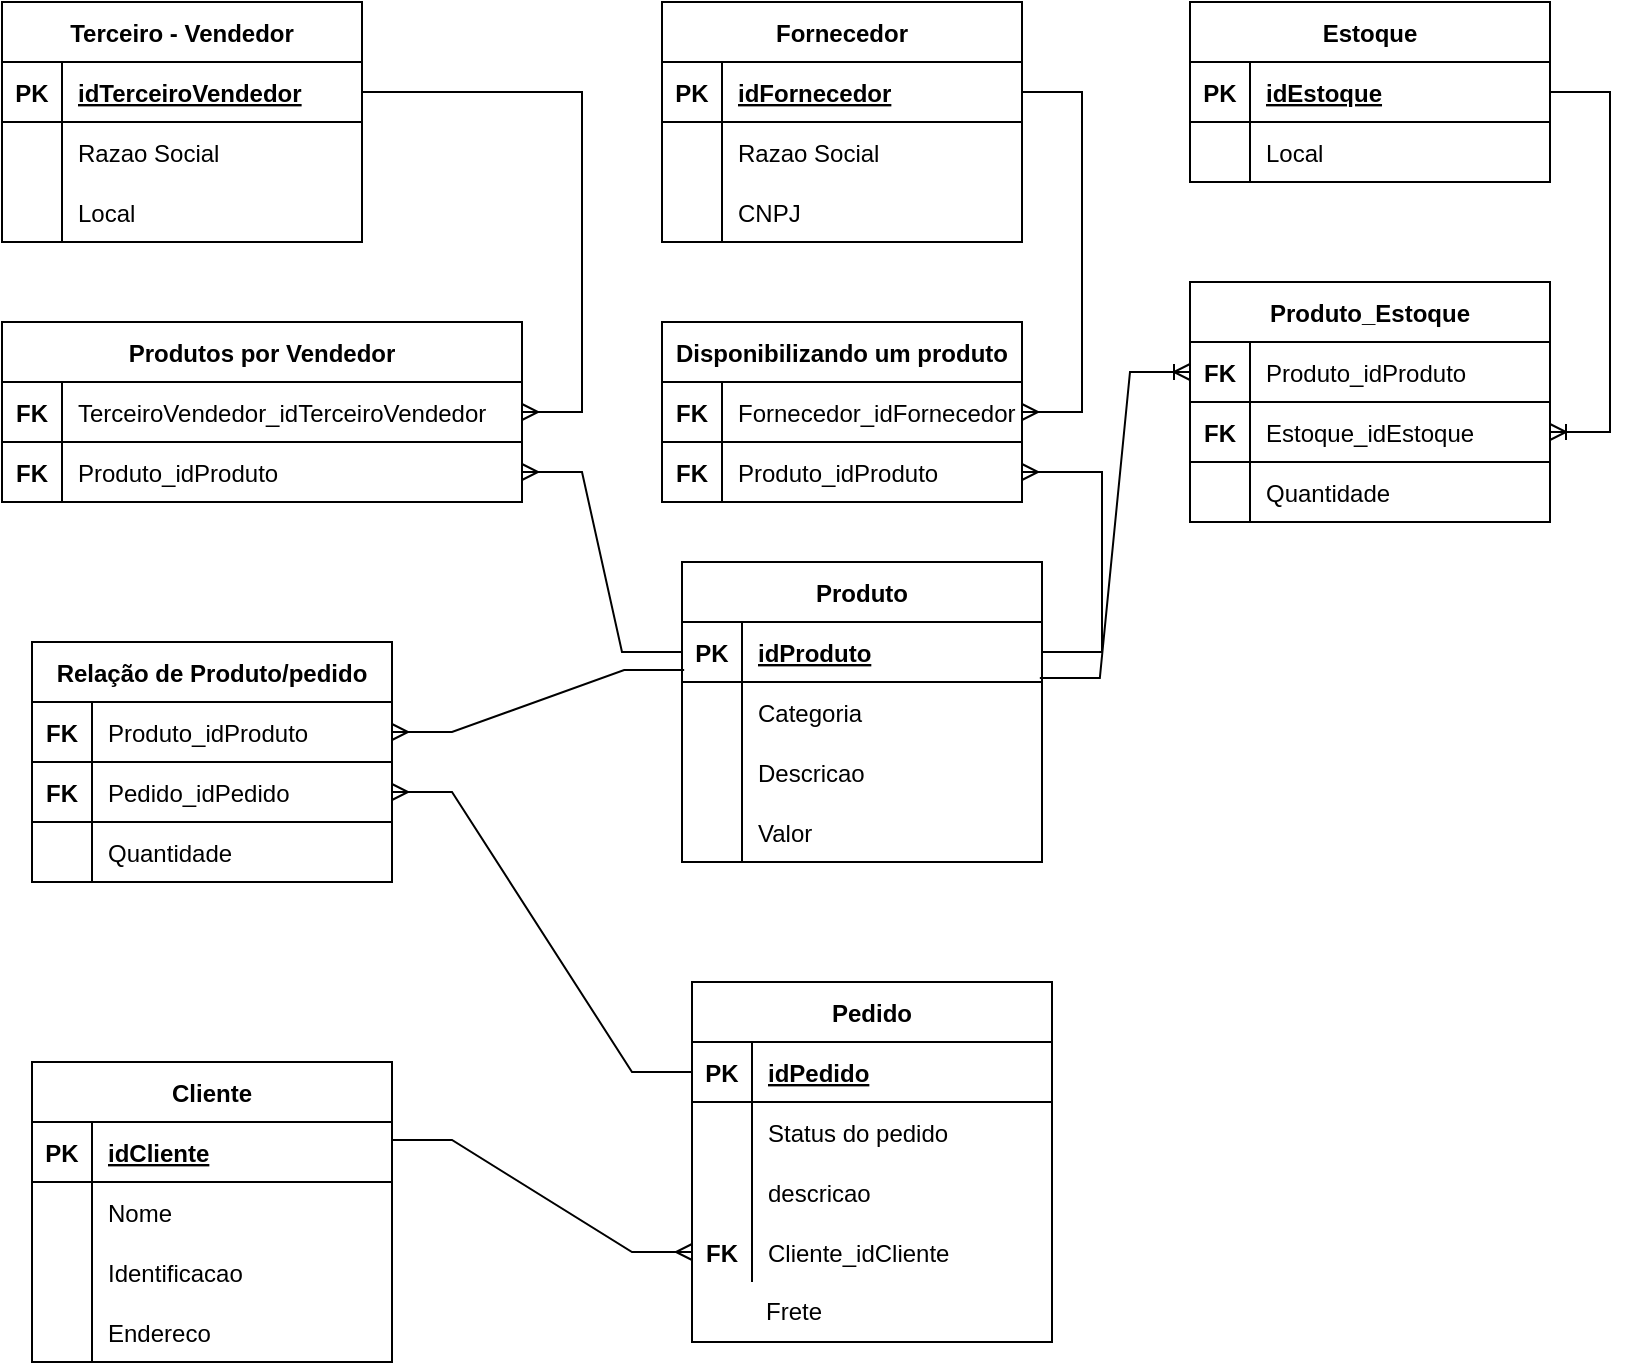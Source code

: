 <mxfile version="20.2.8" type="github"><diagram id="FNvxvFH6EXIEgsd2Ay-v" name="Página-1"><mxGraphModel dx="1422" dy="762" grid="1" gridSize="10" guides="1" tooltips="1" connect="1" arrows="1" fold="1" page="1" pageScale="1" pageWidth="827" pageHeight="1169" math="0" shadow="0"><root><mxCell id="0"/><mxCell id="1" parent="0"/><mxCell id="lNQeIa2ybIGJk1JiPhOn-20" value="Fornecedor" style="shape=table;startSize=30;container=1;collapsible=1;childLayout=tableLayout;fixedRows=1;rowLines=0;fontStyle=1;align=center;resizeLast=1;" vertex="1" parent="1"><mxGeometry x="349" y="280" width="180" height="120" as="geometry"/></mxCell><mxCell id="lNQeIa2ybIGJk1JiPhOn-21" value="" style="shape=tableRow;horizontal=0;startSize=0;swimlaneHead=0;swimlaneBody=0;fillColor=none;collapsible=0;dropTarget=0;points=[[0,0.5],[1,0.5]];portConstraint=eastwest;top=0;left=0;right=0;bottom=1;" vertex="1" parent="lNQeIa2ybIGJk1JiPhOn-20"><mxGeometry y="30" width="180" height="30" as="geometry"/></mxCell><mxCell id="lNQeIa2ybIGJk1JiPhOn-22" value="PK" style="shape=partialRectangle;connectable=0;fillColor=none;top=0;left=0;bottom=0;right=0;fontStyle=1;overflow=hidden;" vertex="1" parent="lNQeIa2ybIGJk1JiPhOn-21"><mxGeometry width="30" height="30" as="geometry"><mxRectangle width="30" height="30" as="alternateBounds"/></mxGeometry></mxCell><mxCell id="lNQeIa2ybIGJk1JiPhOn-23" value="idFornecedor" style="shape=partialRectangle;connectable=0;fillColor=none;top=0;left=0;bottom=0;right=0;align=left;spacingLeft=6;fontStyle=5;overflow=hidden;" vertex="1" parent="lNQeIa2ybIGJk1JiPhOn-21"><mxGeometry x="30" width="150" height="30" as="geometry"><mxRectangle width="150" height="30" as="alternateBounds"/></mxGeometry></mxCell><mxCell id="lNQeIa2ybIGJk1JiPhOn-24" value="" style="shape=tableRow;horizontal=0;startSize=0;swimlaneHead=0;swimlaneBody=0;fillColor=none;collapsible=0;dropTarget=0;points=[[0,0.5],[1,0.5]];portConstraint=eastwest;top=0;left=0;right=0;bottom=0;" vertex="1" parent="lNQeIa2ybIGJk1JiPhOn-20"><mxGeometry y="60" width="180" height="30" as="geometry"/></mxCell><mxCell id="lNQeIa2ybIGJk1JiPhOn-25" value="" style="shape=partialRectangle;connectable=0;fillColor=none;top=0;left=0;bottom=0;right=0;editable=1;overflow=hidden;fontStyle=1" vertex="1" parent="lNQeIa2ybIGJk1JiPhOn-24"><mxGeometry width="30" height="30" as="geometry"><mxRectangle width="30" height="30" as="alternateBounds"/></mxGeometry></mxCell><mxCell id="lNQeIa2ybIGJk1JiPhOn-26" value="Razao Social" style="shape=partialRectangle;connectable=0;fillColor=none;top=0;left=0;bottom=0;right=0;align=left;spacingLeft=6;overflow=hidden;" vertex="1" parent="lNQeIa2ybIGJk1JiPhOn-24"><mxGeometry x="30" width="150" height="30" as="geometry"><mxRectangle width="150" height="30" as="alternateBounds"/></mxGeometry></mxCell><mxCell id="lNQeIa2ybIGJk1JiPhOn-27" value="" style="shape=tableRow;horizontal=0;startSize=0;swimlaneHead=0;swimlaneBody=0;fillColor=none;collapsible=0;dropTarget=0;points=[[0,0.5],[1,0.5]];portConstraint=eastwest;top=0;left=0;right=0;bottom=0;" vertex="1" parent="lNQeIa2ybIGJk1JiPhOn-20"><mxGeometry y="90" width="180" height="30" as="geometry"/></mxCell><mxCell id="lNQeIa2ybIGJk1JiPhOn-28" value="" style="shape=partialRectangle;connectable=0;fillColor=none;top=0;left=0;bottom=0;right=0;editable=1;overflow=hidden;" vertex="1" parent="lNQeIa2ybIGJk1JiPhOn-27"><mxGeometry width="30" height="30" as="geometry"><mxRectangle width="30" height="30" as="alternateBounds"/></mxGeometry></mxCell><mxCell id="lNQeIa2ybIGJk1JiPhOn-29" value="CNPJ" style="shape=partialRectangle;connectable=0;fillColor=none;top=0;left=0;bottom=0;right=0;align=left;spacingLeft=6;overflow=hidden;" vertex="1" parent="lNQeIa2ybIGJk1JiPhOn-27"><mxGeometry x="30" width="150" height="30" as="geometry"><mxRectangle width="150" height="30" as="alternateBounds"/></mxGeometry></mxCell><mxCell id="lNQeIa2ybIGJk1JiPhOn-33" value="Disponibilizando um produto" style="shape=table;startSize=30;container=1;collapsible=1;childLayout=tableLayout;fixedRows=1;rowLines=0;fontStyle=1;align=center;resizeLast=1;" vertex="1" parent="1"><mxGeometry x="349" y="440" width="180" height="90" as="geometry"/></mxCell><mxCell id="lNQeIa2ybIGJk1JiPhOn-34" value="" style="shape=tableRow;horizontal=0;startSize=0;swimlaneHead=0;swimlaneBody=0;fillColor=none;collapsible=0;dropTarget=0;points=[[0,0.5],[1,0.5]];portConstraint=eastwest;top=0;left=0;right=0;bottom=1;" vertex="1" parent="lNQeIa2ybIGJk1JiPhOn-33"><mxGeometry y="30" width="180" height="30" as="geometry"/></mxCell><mxCell id="lNQeIa2ybIGJk1JiPhOn-35" value="FK" style="shape=partialRectangle;connectable=0;fillColor=none;top=0;left=0;bottom=0;right=0;fontStyle=1;overflow=hidden;" vertex="1" parent="lNQeIa2ybIGJk1JiPhOn-34"><mxGeometry width="30" height="30" as="geometry"><mxRectangle width="30" height="30" as="alternateBounds"/></mxGeometry></mxCell><mxCell id="lNQeIa2ybIGJk1JiPhOn-36" value="Fornecedor_idFornecedor" style="shape=partialRectangle;connectable=0;fillColor=none;top=0;left=0;bottom=0;right=0;align=left;spacingLeft=6;fontStyle=0;overflow=hidden;strokeColor=default;verticalAlign=middle;" vertex="1" parent="lNQeIa2ybIGJk1JiPhOn-34"><mxGeometry x="30" width="150" height="30" as="geometry"><mxRectangle width="150" height="30" as="alternateBounds"/></mxGeometry></mxCell><mxCell id="lNQeIa2ybIGJk1JiPhOn-37" value="" style="shape=tableRow;horizontal=0;startSize=0;swimlaneHead=0;swimlaneBody=0;fillColor=none;collapsible=0;dropTarget=0;points=[[0,0.5],[1,0.5]];portConstraint=eastwest;top=0;left=0;right=0;bottom=0;" vertex="1" parent="lNQeIa2ybIGJk1JiPhOn-33"><mxGeometry y="60" width="180" height="30" as="geometry"/></mxCell><mxCell id="lNQeIa2ybIGJk1JiPhOn-38" value="FK" style="shape=partialRectangle;connectable=0;fillColor=none;top=0;left=0;bottom=0;right=0;editable=1;overflow=hidden;fontStyle=1;strokeColor=default;" vertex="1" parent="lNQeIa2ybIGJk1JiPhOn-37"><mxGeometry width="30" height="30" as="geometry"><mxRectangle width="30" height="30" as="alternateBounds"/></mxGeometry></mxCell><mxCell id="lNQeIa2ybIGJk1JiPhOn-39" value="Produto_idProduto" style="shape=partialRectangle;connectable=0;fillColor=none;top=0;left=0;bottom=0;right=0;align=left;spacingLeft=6;overflow=hidden;" vertex="1" parent="lNQeIa2ybIGJk1JiPhOn-37"><mxGeometry x="30" width="150" height="30" as="geometry"><mxRectangle width="150" height="30" as="alternateBounds"/></mxGeometry></mxCell><mxCell id="lNQeIa2ybIGJk1JiPhOn-53" value="Produto" style="shape=table;startSize=30;container=1;collapsible=1;childLayout=tableLayout;fixedRows=1;rowLines=0;fontStyle=1;align=center;resizeLast=1;strokeColor=default;fillColor=none;" vertex="1" parent="1"><mxGeometry x="359" y="560" width="180" height="150" as="geometry"/></mxCell><mxCell id="lNQeIa2ybIGJk1JiPhOn-54" value="" style="shape=tableRow;horizontal=0;startSize=0;swimlaneHead=0;swimlaneBody=0;fillColor=none;collapsible=0;dropTarget=0;points=[[0,0.5],[1,0.5]];portConstraint=eastwest;top=0;left=0;right=0;bottom=1;strokeColor=default;" vertex="1" parent="lNQeIa2ybIGJk1JiPhOn-53"><mxGeometry y="30" width="180" height="30" as="geometry"/></mxCell><mxCell id="lNQeIa2ybIGJk1JiPhOn-55" value="PK" style="shape=partialRectangle;connectable=0;fillColor=none;top=0;left=0;bottom=0;right=0;fontStyle=1;overflow=hidden;strokeColor=default;" vertex="1" parent="lNQeIa2ybIGJk1JiPhOn-54"><mxGeometry width="30" height="30" as="geometry"><mxRectangle width="30" height="30" as="alternateBounds"/></mxGeometry></mxCell><mxCell id="lNQeIa2ybIGJk1JiPhOn-56" value="idProduto" style="shape=partialRectangle;connectable=0;fillColor=none;top=0;left=0;bottom=0;right=0;align=left;spacingLeft=6;fontStyle=5;overflow=hidden;strokeColor=default;" vertex="1" parent="lNQeIa2ybIGJk1JiPhOn-54"><mxGeometry x="30" width="150" height="30" as="geometry"><mxRectangle width="150" height="30" as="alternateBounds"/></mxGeometry></mxCell><mxCell id="lNQeIa2ybIGJk1JiPhOn-57" value="" style="shape=tableRow;horizontal=0;startSize=0;swimlaneHead=0;swimlaneBody=0;fillColor=none;collapsible=0;dropTarget=0;points=[[0,0.5],[1,0.5]];portConstraint=eastwest;top=0;left=0;right=0;bottom=0;strokeColor=default;" vertex="1" parent="lNQeIa2ybIGJk1JiPhOn-53"><mxGeometry y="60" width="180" height="30" as="geometry"/></mxCell><mxCell id="lNQeIa2ybIGJk1JiPhOn-58" value="" style="shape=partialRectangle;connectable=0;fillColor=none;top=0;left=0;bottom=0;right=0;editable=1;overflow=hidden;strokeColor=default;" vertex="1" parent="lNQeIa2ybIGJk1JiPhOn-57"><mxGeometry width="30" height="30" as="geometry"><mxRectangle width="30" height="30" as="alternateBounds"/></mxGeometry></mxCell><mxCell id="lNQeIa2ybIGJk1JiPhOn-59" value="Categoria" style="shape=partialRectangle;connectable=0;fillColor=none;top=0;left=0;bottom=0;right=0;align=left;spacingLeft=6;overflow=hidden;strokeColor=default;" vertex="1" parent="lNQeIa2ybIGJk1JiPhOn-57"><mxGeometry x="30" width="150" height="30" as="geometry"><mxRectangle width="150" height="30" as="alternateBounds"/></mxGeometry></mxCell><mxCell id="lNQeIa2ybIGJk1JiPhOn-60" value="" style="shape=tableRow;horizontal=0;startSize=0;swimlaneHead=0;swimlaneBody=0;fillColor=none;collapsible=0;dropTarget=0;points=[[0,0.5],[1,0.5]];portConstraint=eastwest;top=0;left=0;right=0;bottom=0;strokeColor=default;" vertex="1" parent="lNQeIa2ybIGJk1JiPhOn-53"><mxGeometry y="90" width="180" height="30" as="geometry"/></mxCell><mxCell id="lNQeIa2ybIGJk1JiPhOn-61" value="" style="shape=partialRectangle;connectable=0;fillColor=none;top=0;left=0;bottom=0;right=0;editable=1;overflow=hidden;strokeColor=default;" vertex="1" parent="lNQeIa2ybIGJk1JiPhOn-60"><mxGeometry width="30" height="30" as="geometry"><mxRectangle width="30" height="30" as="alternateBounds"/></mxGeometry></mxCell><mxCell id="lNQeIa2ybIGJk1JiPhOn-62" value="Descricao" style="shape=partialRectangle;connectable=0;fillColor=none;top=0;left=0;bottom=0;right=0;align=left;spacingLeft=6;overflow=hidden;strokeColor=default;" vertex="1" parent="lNQeIa2ybIGJk1JiPhOn-60"><mxGeometry x="30" width="150" height="30" as="geometry"><mxRectangle width="150" height="30" as="alternateBounds"/></mxGeometry></mxCell><mxCell id="lNQeIa2ybIGJk1JiPhOn-63" value="" style="shape=tableRow;horizontal=0;startSize=0;swimlaneHead=0;swimlaneBody=0;fillColor=none;collapsible=0;dropTarget=0;points=[[0,0.5],[1,0.5]];portConstraint=eastwest;top=0;left=0;right=0;bottom=0;strokeColor=default;" vertex="1" parent="lNQeIa2ybIGJk1JiPhOn-53"><mxGeometry y="120" width="180" height="30" as="geometry"/></mxCell><mxCell id="lNQeIa2ybIGJk1JiPhOn-64" value="" style="shape=partialRectangle;connectable=0;fillColor=none;top=0;left=0;bottom=0;right=0;editable=1;overflow=hidden;strokeColor=default;" vertex="1" parent="lNQeIa2ybIGJk1JiPhOn-63"><mxGeometry width="30" height="30" as="geometry"><mxRectangle width="30" height="30" as="alternateBounds"/></mxGeometry></mxCell><mxCell id="lNQeIa2ybIGJk1JiPhOn-65" value="Valor" style="shape=partialRectangle;connectable=0;fillColor=none;top=0;left=0;bottom=0;right=0;align=left;spacingLeft=6;overflow=hidden;strokeColor=default;" vertex="1" parent="lNQeIa2ybIGJk1JiPhOn-63"><mxGeometry x="30" width="150" height="30" as="geometry"><mxRectangle width="150" height="30" as="alternateBounds"/></mxGeometry></mxCell><mxCell id="lNQeIa2ybIGJk1JiPhOn-66" value="" style="edgeStyle=entityRelationEdgeStyle;fontSize=12;html=1;endArrow=ERmany;rounded=0;exitX=1;exitY=0.5;exitDx=0;exitDy=0;entryX=1;entryY=0.5;entryDx=0;entryDy=0;" edge="1" parent="1" source="lNQeIa2ybIGJk1JiPhOn-21" target="lNQeIa2ybIGJk1JiPhOn-34"><mxGeometry width="100" height="100" relative="1" as="geometry"><mxPoint x="419" y="500" as="sourcePoint"/><mxPoint x="550" y="430" as="targetPoint"/></mxGeometry></mxCell><mxCell id="lNQeIa2ybIGJk1JiPhOn-67" value="" style="edgeStyle=entityRelationEdgeStyle;fontSize=12;html=1;endArrow=ERmany;rounded=0;entryX=1;entryY=0.5;entryDx=0;entryDy=0;" edge="1" parent="1" source="lNQeIa2ybIGJk1JiPhOn-54" target="lNQeIa2ybIGJk1JiPhOn-37"><mxGeometry width="100" height="100" relative="1" as="geometry"><mxPoint x="550" y="570" as="sourcePoint"/><mxPoint x="559" y="715" as="targetPoint"/></mxGeometry></mxCell><mxCell id="lNQeIa2ybIGJk1JiPhOn-68" value="Terceiro - Vendedor" style="shape=table;startSize=30;container=1;collapsible=1;childLayout=tableLayout;fixedRows=1;rowLines=0;fontStyle=1;align=center;resizeLast=1;strokeColor=default;fillColor=none;" vertex="1" parent="1"><mxGeometry x="19" y="280" width="180" height="120" as="geometry"/></mxCell><mxCell id="lNQeIa2ybIGJk1JiPhOn-69" value="" style="shape=tableRow;horizontal=0;startSize=0;swimlaneHead=0;swimlaneBody=0;fillColor=none;collapsible=0;dropTarget=0;points=[[0,0.5],[1,0.5]];portConstraint=eastwest;top=0;left=0;right=0;bottom=1;strokeColor=default;" vertex="1" parent="lNQeIa2ybIGJk1JiPhOn-68"><mxGeometry y="30" width="180" height="30" as="geometry"/></mxCell><mxCell id="lNQeIa2ybIGJk1JiPhOn-70" value="PK" style="shape=partialRectangle;connectable=0;fillColor=none;top=0;left=0;bottom=0;right=0;fontStyle=1;overflow=hidden;strokeColor=default;" vertex="1" parent="lNQeIa2ybIGJk1JiPhOn-69"><mxGeometry width="30" height="30" as="geometry"><mxRectangle width="30" height="30" as="alternateBounds"/></mxGeometry></mxCell><mxCell id="lNQeIa2ybIGJk1JiPhOn-71" value="idTerceiroVendedor" style="shape=partialRectangle;connectable=0;fillColor=none;top=0;left=0;bottom=0;right=0;align=left;spacingLeft=6;fontStyle=5;overflow=hidden;strokeColor=default;" vertex="1" parent="lNQeIa2ybIGJk1JiPhOn-69"><mxGeometry x="30" width="150" height="30" as="geometry"><mxRectangle width="150" height="30" as="alternateBounds"/></mxGeometry></mxCell><mxCell id="lNQeIa2ybIGJk1JiPhOn-72" value="" style="shape=tableRow;horizontal=0;startSize=0;swimlaneHead=0;swimlaneBody=0;fillColor=none;collapsible=0;dropTarget=0;points=[[0,0.5],[1,0.5]];portConstraint=eastwest;top=0;left=0;right=0;bottom=0;strokeColor=default;" vertex="1" parent="lNQeIa2ybIGJk1JiPhOn-68"><mxGeometry y="60" width="180" height="30" as="geometry"/></mxCell><mxCell id="lNQeIa2ybIGJk1JiPhOn-73" value="" style="shape=partialRectangle;connectable=0;fillColor=none;top=0;left=0;bottom=0;right=0;editable=1;overflow=hidden;strokeColor=default;" vertex="1" parent="lNQeIa2ybIGJk1JiPhOn-72"><mxGeometry width="30" height="30" as="geometry"><mxRectangle width="30" height="30" as="alternateBounds"/></mxGeometry></mxCell><mxCell id="lNQeIa2ybIGJk1JiPhOn-74" value="Razao Social" style="shape=partialRectangle;connectable=0;fillColor=none;top=0;left=0;bottom=0;right=0;align=left;spacingLeft=6;overflow=hidden;strokeColor=default;" vertex="1" parent="lNQeIa2ybIGJk1JiPhOn-72"><mxGeometry x="30" width="150" height="30" as="geometry"><mxRectangle width="150" height="30" as="alternateBounds"/></mxGeometry></mxCell><mxCell id="lNQeIa2ybIGJk1JiPhOn-75" value="" style="shape=tableRow;horizontal=0;startSize=0;swimlaneHead=0;swimlaneBody=0;fillColor=none;collapsible=0;dropTarget=0;points=[[0,0.5],[1,0.5]];portConstraint=eastwest;top=0;left=0;right=0;bottom=0;strokeColor=default;" vertex="1" parent="lNQeIa2ybIGJk1JiPhOn-68"><mxGeometry y="90" width="180" height="30" as="geometry"/></mxCell><mxCell id="lNQeIa2ybIGJk1JiPhOn-76" value="" style="shape=partialRectangle;connectable=0;fillColor=none;top=0;left=0;bottom=0;right=0;editable=1;overflow=hidden;strokeColor=default;" vertex="1" parent="lNQeIa2ybIGJk1JiPhOn-75"><mxGeometry width="30" height="30" as="geometry"><mxRectangle width="30" height="30" as="alternateBounds"/></mxGeometry></mxCell><mxCell id="lNQeIa2ybIGJk1JiPhOn-77" value="Local" style="shape=partialRectangle;connectable=0;fillColor=none;top=0;left=0;bottom=0;right=0;align=left;spacingLeft=6;overflow=hidden;strokeColor=default;" vertex="1" parent="lNQeIa2ybIGJk1JiPhOn-75"><mxGeometry x="30" width="150" height="30" as="geometry"><mxRectangle width="150" height="30" as="alternateBounds"/></mxGeometry></mxCell><mxCell id="lNQeIa2ybIGJk1JiPhOn-81" value="Produtos por Vendedor" style="shape=table;startSize=30;container=1;collapsible=1;childLayout=tableLayout;fixedRows=1;rowLines=0;fontStyle=1;align=center;resizeLast=1;strokeColor=default;fillColor=none;" vertex="1" parent="1"><mxGeometry x="19" y="440" width="260" height="90" as="geometry"/></mxCell><mxCell id="lNQeIa2ybIGJk1JiPhOn-82" value="" style="shape=tableRow;horizontal=0;startSize=0;swimlaneHead=0;swimlaneBody=0;fillColor=none;collapsible=0;dropTarget=0;points=[[0,0.5],[1,0.5]];portConstraint=eastwest;top=0;left=0;right=0;bottom=1;strokeColor=default;" vertex="1" parent="lNQeIa2ybIGJk1JiPhOn-81"><mxGeometry y="30" width="260" height="30" as="geometry"/></mxCell><mxCell id="lNQeIa2ybIGJk1JiPhOn-83" value="FK" style="shape=partialRectangle;connectable=0;fillColor=none;top=0;left=0;bottom=0;right=0;fontStyle=1;overflow=hidden;strokeColor=default;" vertex="1" parent="lNQeIa2ybIGJk1JiPhOn-82"><mxGeometry width="30" height="30" as="geometry"><mxRectangle width="30" height="30" as="alternateBounds"/></mxGeometry></mxCell><mxCell id="lNQeIa2ybIGJk1JiPhOn-84" value="TerceiroVendedor_idTerceiroVendedor" style="shape=partialRectangle;connectable=0;fillColor=none;top=0;left=0;bottom=0;right=0;align=left;spacingLeft=6;fontStyle=0;overflow=hidden;strokeColor=default;" vertex="1" parent="lNQeIa2ybIGJk1JiPhOn-82"><mxGeometry x="30" width="230" height="30" as="geometry"><mxRectangle width="230" height="30" as="alternateBounds"/></mxGeometry></mxCell><mxCell id="lNQeIa2ybIGJk1JiPhOn-85" value="" style="shape=tableRow;horizontal=0;startSize=0;swimlaneHead=0;swimlaneBody=0;fillColor=none;collapsible=0;dropTarget=0;points=[[0,0.5],[1,0.5]];portConstraint=eastwest;top=0;left=0;right=0;bottom=0;strokeColor=default;" vertex="1" parent="lNQeIa2ybIGJk1JiPhOn-81"><mxGeometry y="60" width="260" height="30" as="geometry"/></mxCell><mxCell id="lNQeIa2ybIGJk1JiPhOn-86" value="FK" style="shape=partialRectangle;connectable=0;fillColor=none;top=0;left=0;bottom=0;right=0;editable=1;overflow=hidden;strokeColor=default;fontStyle=1" vertex="1" parent="lNQeIa2ybIGJk1JiPhOn-85"><mxGeometry width="30" height="30" as="geometry"><mxRectangle width="30" height="30" as="alternateBounds"/></mxGeometry></mxCell><mxCell id="lNQeIa2ybIGJk1JiPhOn-87" value="Produto_idProduto" style="shape=partialRectangle;connectable=0;fillColor=none;top=0;left=0;bottom=0;right=0;align=left;spacingLeft=6;overflow=hidden;strokeColor=default;" vertex="1" parent="lNQeIa2ybIGJk1JiPhOn-85"><mxGeometry x="30" width="230" height="30" as="geometry"><mxRectangle width="230" height="30" as="alternateBounds"/></mxGeometry></mxCell><mxCell id="lNQeIa2ybIGJk1JiPhOn-91" value="" style="edgeStyle=entityRelationEdgeStyle;fontSize=12;html=1;endArrow=ERmany;rounded=0;exitX=1;exitY=0.5;exitDx=0;exitDy=0;" edge="1" parent="1" source="lNQeIa2ybIGJk1JiPhOn-69" target="lNQeIa2ybIGJk1JiPhOn-81"><mxGeometry width="100" height="100" relative="1" as="geometry"><mxPoint x="240" y="360" as="sourcePoint"/><mxPoint x="539" y="335" as="targetPoint"/></mxGeometry></mxCell><mxCell id="lNQeIa2ybIGJk1JiPhOn-92" value="" style="edgeStyle=entityRelationEdgeStyle;fontSize=12;html=1;endArrow=ERmany;rounded=0;entryX=1;entryY=0.5;entryDx=0;entryDy=0;exitX=0;exitY=0.5;exitDx=0;exitDy=0;" edge="1" parent="1" source="lNQeIa2ybIGJk1JiPhOn-54" target="lNQeIa2ybIGJk1JiPhOn-85"><mxGeometry width="100" height="100" relative="1" as="geometry"><mxPoint x="300" y="570" as="sourcePoint"/><mxPoint x="549" y="345" as="targetPoint"/></mxGeometry></mxCell><mxCell id="lNQeIa2ybIGJk1JiPhOn-95" value="Estoque" style="shape=table;startSize=30;container=1;collapsible=1;childLayout=tableLayout;fixedRows=1;rowLines=0;fontStyle=1;align=center;resizeLast=1;strokeColor=default;fillColor=none;" vertex="1" parent="1"><mxGeometry x="613" y="280" width="180" height="90" as="geometry"/></mxCell><mxCell id="lNQeIa2ybIGJk1JiPhOn-96" value="" style="shape=tableRow;horizontal=0;startSize=0;swimlaneHead=0;swimlaneBody=0;fillColor=none;collapsible=0;dropTarget=0;points=[[0,0.5],[1,0.5]];portConstraint=eastwest;top=0;left=0;right=0;bottom=1;strokeColor=default;" vertex="1" parent="lNQeIa2ybIGJk1JiPhOn-95"><mxGeometry y="30" width="180" height="30" as="geometry"/></mxCell><mxCell id="lNQeIa2ybIGJk1JiPhOn-97" value="PK" style="shape=partialRectangle;connectable=0;fillColor=none;top=0;left=0;bottom=0;right=0;fontStyle=1;overflow=hidden;strokeColor=default;" vertex="1" parent="lNQeIa2ybIGJk1JiPhOn-96"><mxGeometry width="30" height="30" as="geometry"><mxRectangle width="30" height="30" as="alternateBounds"/></mxGeometry></mxCell><mxCell id="lNQeIa2ybIGJk1JiPhOn-98" value="idEstoque" style="shape=partialRectangle;connectable=0;fillColor=none;top=0;left=0;bottom=0;right=0;align=left;spacingLeft=6;fontStyle=5;overflow=hidden;strokeColor=default;" vertex="1" parent="lNQeIa2ybIGJk1JiPhOn-96"><mxGeometry x="30" width="150" height="30" as="geometry"><mxRectangle width="150" height="30" as="alternateBounds"/></mxGeometry></mxCell><mxCell id="lNQeIa2ybIGJk1JiPhOn-99" value="" style="shape=tableRow;horizontal=0;startSize=0;swimlaneHead=0;swimlaneBody=0;fillColor=none;collapsible=0;dropTarget=0;points=[[0,0.5],[1,0.5]];portConstraint=eastwest;top=0;left=0;right=0;bottom=0;strokeColor=default;" vertex="1" parent="lNQeIa2ybIGJk1JiPhOn-95"><mxGeometry y="60" width="180" height="30" as="geometry"/></mxCell><mxCell id="lNQeIa2ybIGJk1JiPhOn-100" value="" style="shape=partialRectangle;connectable=0;fillColor=none;top=0;left=0;bottom=0;right=0;editable=1;overflow=hidden;strokeColor=default;" vertex="1" parent="lNQeIa2ybIGJk1JiPhOn-99"><mxGeometry width="30" height="30" as="geometry"><mxRectangle width="30" height="30" as="alternateBounds"/></mxGeometry></mxCell><mxCell id="lNQeIa2ybIGJk1JiPhOn-101" value="Local" style="shape=partialRectangle;connectable=0;fillColor=none;top=0;left=0;bottom=0;right=0;align=left;spacingLeft=6;overflow=hidden;strokeColor=default;" vertex="1" parent="lNQeIa2ybIGJk1JiPhOn-99"><mxGeometry x="30" width="150" height="30" as="geometry"><mxRectangle width="150" height="30" as="alternateBounds"/></mxGeometry></mxCell><mxCell id="lNQeIa2ybIGJk1JiPhOn-108" value="Produto_Estoque" style="shape=table;startSize=30;container=1;collapsible=1;childLayout=tableLayout;fixedRows=1;rowLines=0;fontStyle=1;align=center;resizeLast=1;strokeColor=default;fillColor=none;" vertex="1" parent="1"><mxGeometry x="613" y="420" width="180" height="120" as="geometry"><mxRectangle x="613" y="420" width="140" height="30" as="alternateBounds"/></mxGeometry></mxCell><mxCell id="lNQeIa2ybIGJk1JiPhOn-109" value="" style="shape=tableRow;horizontal=0;startSize=0;swimlaneHead=0;swimlaneBody=0;fillColor=none;collapsible=0;dropTarget=0;points=[[0,0.5],[1,0.5]];portConstraint=eastwest;top=0;left=0;right=0;bottom=1;strokeColor=default;" vertex="1" parent="lNQeIa2ybIGJk1JiPhOn-108"><mxGeometry y="30" width="180" height="30" as="geometry"/></mxCell><mxCell id="lNQeIa2ybIGJk1JiPhOn-110" value="FK" style="shape=partialRectangle;connectable=0;fillColor=none;top=0;left=0;bottom=0;right=0;fontStyle=1;overflow=hidden;strokeColor=default;" vertex="1" parent="lNQeIa2ybIGJk1JiPhOn-109"><mxGeometry width="30" height="30" as="geometry"><mxRectangle width="30" height="30" as="alternateBounds"/></mxGeometry></mxCell><mxCell id="lNQeIa2ybIGJk1JiPhOn-111" value="Produto_idProduto" style="shape=partialRectangle;connectable=0;fillColor=none;top=0;left=0;bottom=0;right=0;align=left;spacingLeft=6;fontStyle=0;overflow=hidden;strokeColor=default;" vertex="1" parent="lNQeIa2ybIGJk1JiPhOn-109"><mxGeometry x="30" width="150" height="30" as="geometry"><mxRectangle width="150" height="30" as="alternateBounds"/></mxGeometry></mxCell><mxCell id="lNQeIa2ybIGJk1JiPhOn-112" value="" style="shape=tableRow;horizontal=0;startSize=0;swimlaneHead=0;swimlaneBody=0;fillColor=none;collapsible=0;dropTarget=0;points=[[0,0.5],[1,0.5]];portConstraint=eastwest;top=0;left=0;right=0;bottom=0;strokeColor=default;" vertex="1" parent="lNQeIa2ybIGJk1JiPhOn-108"><mxGeometry y="60" width="180" height="30" as="geometry"/></mxCell><mxCell id="lNQeIa2ybIGJk1JiPhOn-113" value="FK" style="shape=partialRectangle;connectable=0;fillColor=none;top=0;left=0;bottom=1;right=0;editable=1;overflow=hidden;strokeColor=default;fontStyle=1" vertex="1" parent="lNQeIa2ybIGJk1JiPhOn-112"><mxGeometry width="30" height="30" as="geometry"><mxRectangle width="30" height="30" as="alternateBounds"/></mxGeometry></mxCell><mxCell id="lNQeIa2ybIGJk1JiPhOn-114" value="Estoque_idEstoque" style="shape=partialRectangle;connectable=0;fillColor=none;top=0;left=0;bottom=1;right=0;align=left;spacingLeft=6;overflow=hidden;strokeColor=default;" vertex="1" parent="lNQeIa2ybIGJk1JiPhOn-112"><mxGeometry x="30" width="150" height="30" as="geometry"><mxRectangle width="150" height="30" as="alternateBounds"/></mxGeometry></mxCell><mxCell id="lNQeIa2ybIGJk1JiPhOn-115" value="" style="shape=tableRow;horizontal=0;startSize=0;swimlaneHead=0;swimlaneBody=0;fillColor=none;collapsible=0;dropTarget=0;points=[[0,0.5],[1,0.5]];portConstraint=eastwest;top=0;left=0;right=0;bottom=0;strokeColor=default;" vertex="1" parent="lNQeIa2ybIGJk1JiPhOn-108"><mxGeometry y="90" width="180" height="30" as="geometry"/></mxCell><mxCell id="lNQeIa2ybIGJk1JiPhOn-116" value="" style="shape=partialRectangle;connectable=0;fillColor=none;top=0;left=0;bottom=0;right=0;editable=1;overflow=hidden;strokeColor=default;" vertex="1" parent="lNQeIa2ybIGJk1JiPhOn-115"><mxGeometry width="30" height="30" as="geometry"><mxRectangle width="30" height="30" as="alternateBounds"/></mxGeometry></mxCell><mxCell id="lNQeIa2ybIGJk1JiPhOn-117" value="Quantidade" style="shape=partialRectangle;connectable=0;fillColor=none;top=0;left=0;bottom=0;right=0;align=left;spacingLeft=6;overflow=hidden;strokeColor=default;" vertex="1" parent="lNQeIa2ybIGJk1JiPhOn-115"><mxGeometry x="30" width="150" height="30" as="geometry"><mxRectangle width="150" height="30" as="alternateBounds"/></mxGeometry></mxCell><mxCell id="lNQeIa2ybIGJk1JiPhOn-122" value="" style="edgeStyle=entityRelationEdgeStyle;fontSize=12;html=1;endArrow=ERoneToMany;rounded=0;entryX=1;entryY=0.5;entryDx=0;entryDy=0;" edge="1" parent="1" source="lNQeIa2ybIGJk1JiPhOn-96" target="lNQeIa2ybIGJk1JiPhOn-112"><mxGeometry width="100" height="100" relative="1" as="geometry"><mxPoint x="353" y="490" as="sourcePoint"/><mxPoint x="453" y="390" as="targetPoint"/></mxGeometry></mxCell><mxCell id="lNQeIa2ybIGJk1JiPhOn-123" value="" style="edgeStyle=entityRelationEdgeStyle;fontSize=12;html=1;endArrow=ERoneToMany;rounded=0;entryX=0;entryY=0.5;entryDx=0;entryDy=0;exitX=0.994;exitY=-0.067;exitDx=0;exitDy=0;exitPerimeter=0;" edge="1" parent="1" source="lNQeIa2ybIGJk1JiPhOn-57" target="lNQeIa2ybIGJk1JiPhOn-109"><mxGeometry width="100" height="100" relative="1" as="geometry"><mxPoint x="803" y="335" as="sourcePoint"/><mxPoint x="803" y="505" as="targetPoint"/></mxGeometry></mxCell><mxCell id="lNQeIa2ybIGJk1JiPhOn-124" value="Pedido" style="shape=table;startSize=30;container=1;collapsible=1;childLayout=tableLayout;fixedRows=1;rowLines=0;fontStyle=1;align=center;resizeLast=1;strokeColor=default;fillColor=none;columnLines=1;" vertex="1" parent="1"><mxGeometry x="364" y="770" width="180" height="180" as="geometry"><mxRectangle x="364" y="770" width="80" height="30" as="alternateBounds"/></mxGeometry></mxCell><mxCell id="lNQeIa2ybIGJk1JiPhOn-125" value="" style="shape=tableRow;horizontal=0;startSize=0;swimlaneHead=0;swimlaneBody=0;fillColor=none;collapsible=0;dropTarget=0;points=[[0,0.5],[1,0.5]];portConstraint=eastwest;top=0;left=0;right=0;bottom=1;strokeColor=default;" vertex="1" parent="lNQeIa2ybIGJk1JiPhOn-124"><mxGeometry y="30" width="180" height="30" as="geometry"/></mxCell><mxCell id="lNQeIa2ybIGJk1JiPhOn-126" value="PK" style="shape=partialRectangle;connectable=0;fillColor=none;top=0;left=0;bottom=0;right=0;fontStyle=1;overflow=hidden;strokeColor=default;" vertex="1" parent="lNQeIa2ybIGJk1JiPhOn-125"><mxGeometry width="30" height="30" as="geometry"><mxRectangle width="30" height="30" as="alternateBounds"/></mxGeometry></mxCell><mxCell id="lNQeIa2ybIGJk1JiPhOn-127" value="idPedido" style="shape=partialRectangle;connectable=0;fillColor=none;top=0;left=0;bottom=0;right=0;align=left;spacingLeft=6;fontStyle=5;overflow=hidden;strokeColor=default;" vertex="1" parent="lNQeIa2ybIGJk1JiPhOn-125"><mxGeometry x="30" width="150" height="30" as="geometry"><mxRectangle width="150" height="30" as="alternateBounds"/></mxGeometry></mxCell><mxCell id="lNQeIa2ybIGJk1JiPhOn-128" value="" style="shape=tableRow;horizontal=0;startSize=0;swimlaneHead=0;swimlaneBody=0;fillColor=none;collapsible=0;dropTarget=0;points=[[0,0.5],[1,0.5]];portConstraint=eastwest;top=0;left=0;right=0;bottom=0;strokeColor=default;" vertex="1" parent="lNQeIa2ybIGJk1JiPhOn-124"><mxGeometry y="60" width="180" height="30" as="geometry"/></mxCell><mxCell id="lNQeIa2ybIGJk1JiPhOn-129" value="" style="shape=partialRectangle;connectable=0;fillColor=none;top=0;left=0;bottom=0;right=0;editable=1;overflow=hidden;strokeColor=default;" vertex="1" parent="lNQeIa2ybIGJk1JiPhOn-128"><mxGeometry width="30" height="30" as="geometry"><mxRectangle width="30" height="30" as="alternateBounds"/></mxGeometry></mxCell><mxCell id="lNQeIa2ybIGJk1JiPhOn-130" value="Status do pedido" style="shape=partialRectangle;connectable=0;fillColor=none;top=0;left=0;bottom=0;right=0;align=left;spacingLeft=6;overflow=hidden;strokeColor=default;" vertex="1" parent="lNQeIa2ybIGJk1JiPhOn-128"><mxGeometry x="30" width="150" height="30" as="geometry"><mxRectangle width="150" height="30" as="alternateBounds"/></mxGeometry></mxCell><mxCell id="lNQeIa2ybIGJk1JiPhOn-131" value="" style="shape=tableRow;horizontal=0;startSize=0;swimlaneHead=0;swimlaneBody=0;fillColor=none;collapsible=0;dropTarget=0;points=[[0,0.5],[1,0.5]];portConstraint=eastwest;top=0;left=0;right=0;bottom=0;strokeColor=default;" vertex="1" parent="lNQeIa2ybIGJk1JiPhOn-124"><mxGeometry y="90" width="180" height="30" as="geometry"/></mxCell><mxCell id="lNQeIa2ybIGJk1JiPhOn-132" value="" style="shape=partialRectangle;connectable=0;fillColor=none;top=0;left=0;bottom=0;right=0;editable=1;overflow=hidden;strokeColor=default;" vertex="1" parent="lNQeIa2ybIGJk1JiPhOn-131"><mxGeometry width="30" height="30" as="geometry"><mxRectangle width="30" height="30" as="alternateBounds"/></mxGeometry></mxCell><mxCell id="lNQeIa2ybIGJk1JiPhOn-133" value="descricao" style="shape=partialRectangle;connectable=0;fillColor=none;top=0;left=0;bottom=0;right=0;align=left;spacingLeft=6;overflow=hidden;strokeColor=default;" vertex="1" parent="lNQeIa2ybIGJk1JiPhOn-131"><mxGeometry x="30" width="150" height="30" as="geometry"><mxRectangle width="150" height="30" as="alternateBounds"/></mxGeometry></mxCell><mxCell id="lNQeIa2ybIGJk1JiPhOn-134" value="" style="shape=tableRow;horizontal=0;startSize=0;swimlaneHead=0;swimlaneBody=0;fillColor=none;collapsible=0;dropTarget=0;points=[[0,0.5],[1,0.5]];portConstraint=eastwest;top=0;left=0;right=0;bottom=0;strokeColor=default;noLabel=0;fixDash=0;" vertex="1" parent="lNQeIa2ybIGJk1JiPhOn-124"><mxGeometry y="120" width="180" height="30" as="geometry"/></mxCell><mxCell id="lNQeIa2ybIGJk1JiPhOn-135" value="FK" style="shape=partialRectangle;connectable=0;fillColor=none;top=0;left=0;bottom=0;right=0;editable=1;overflow=hidden;strokeColor=default;fontStyle=1;noLabel=0;" vertex="1" parent="lNQeIa2ybIGJk1JiPhOn-134"><mxGeometry width="30" height="30" as="geometry"><mxRectangle width="30" height="30" as="alternateBounds"/></mxGeometry></mxCell><mxCell id="lNQeIa2ybIGJk1JiPhOn-136" value="Cliente_idCliente" style="shape=partialRectangle;connectable=0;fillColor=none;top=0;left=0;bottom=0;right=0;align=left;spacingLeft=6;overflow=hidden;strokeColor=default;noLabel=0;" vertex="1" parent="lNQeIa2ybIGJk1JiPhOn-134"><mxGeometry x="30" width="150" height="30" as="geometry"><mxRectangle width="150" height="30" as="alternateBounds"/></mxGeometry></mxCell><mxCell id="lNQeIa2ybIGJk1JiPhOn-137" value="Frete" style="shape=partialRectangle;connectable=0;fillColor=none;top=0;left=0;bottom=0;right=0;align=left;spacingLeft=6;overflow=hidden;strokeColor=default;" vertex="1" parent="1"><mxGeometry x="393" y="919" width="150" height="30" as="geometry"><mxRectangle width="150" height="30" as="alternateBounds"/></mxGeometry></mxCell><mxCell id="lNQeIa2ybIGJk1JiPhOn-144" value="Cliente" style="shape=table;startSize=30;container=1;collapsible=1;childLayout=tableLayout;fixedRows=1;rowLines=0;fontStyle=1;align=center;resizeLast=1;strokeColor=default;fillColor=none;" vertex="1" parent="1"><mxGeometry x="34" y="810" width="180" height="150" as="geometry"/></mxCell><mxCell id="lNQeIa2ybIGJk1JiPhOn-145" value="" style="shape=tableRow;horizontal=0;startSize=0;swimlaneHead=0;swimlaneBody=0;fillColor=none;collapsible=0;dropTarget=0;points=[[0,0.5],[1,0.5]];portConstraint=eastwest;top=0;left=0;right=0;bottom=1;strokeColor=default;" vertex="1" parent="lNQeIa2ybIGJk1JiPhOn-144"><mxGeometry y="30" width="180" height="30" as="geometry"/></mxCell><mxCell id="lNQeIa2ybIGJk1JiPhOn-146" value="PK" style="shape=partialRectangle;connectable=0;fillColor=none;top=0;left=0;bottom=0;right=0;fontStyle=1;overflow=hidden;strokeColor=default;" vertex="1" parent="lNQeIa2ybIGJk1JiPhOn-145"><mxGeometry width="30" height="30" as="geometry"><mxRectangle width="30" height="30" as="alternateBounds"/></mxGeometry></mxCell><mxCell id="lNQeIa2ybIGJk1JiPhOn-147" value="idCliente" style="shape=partialRectangle;connectable=0;fillColor=none;top=0;left=0;bottom=0;right=0;align=left;spacingLeft=6;fontStyle=5;overflow=hidden;strokeColor=default;" vertex="1" parent="lNQeIa2ybIGJk1JiPhOn-145"><mxGeometry x="30" width="150" height="30" as="geometry"><mxRectangle width="150" height="30" as="alternateBounds"/></mxGeometry></mxCell><mxCell id="lNQeIa2ybIGJk1JiPhOn-148" value="" style="shape=tableRow;horizontal=0;startSize=0;swimlaneHead=0;swimlaneBody=0;fillColor=none;collapsible=0;dropTarget=0;points=[[0,0.5],[1,0.5]];portConstraint=eastwest;top=0;left=0;right=0;bottom=0;strokeColor=default;" vertex="1" parent="lNQeIa2ybIGJk1JiPhOn-144"><mxGeometry y="60" width="180" height="30" as="geometry"/></mxCell><mxCell id="lNQeIa2ybIGJk1JiPhOn-149" value="" style="shape=partialRectangle;connectable=0;fillColor=none;top=0;left=0;bottom=0;right=0;editable=1;overflow=hidden;strokeColor=default;" vertex="1" parent="lNQeIa2ybIGJk1JiPhOn-148"><mxGeometry width="30" height="30" as="geometry"><mxRectangle width="30" height="30" as="alternateBounds"/></mxGeometry></mxCell><mxCell id="lNQeIa2ybIGJk1JiPhOn-150" value="Nome" style="shape=partialRectangle;connectable=0;fillColor=none;top=0;left=0;bottom=0;right=0;align=left;spacingLeft=6;overflow=hidden;strokeColor=default;" vertex="1" parent="lNQeIa2ybIGJk1JiPhOn-148"><mxGeometry x="30" width="150" height="30" as="geometry"><mxRectangle width="150" height="30" as="alternateBounds"/></mxGeometry></mxCell><mxCell id="lNQeIa2ybIGJk1JiPhOn-151" value="" style="shape=tableRow;horizontal=0;startSize=0;swimlaneHead=0;swimlaneBody=0;fillColor=none;collapsible=0;dropTarget=0;points=[[0,0.5],[1,0.5]];portConstraint=eastwest;top=0;left=0;right=0;bottom=0;strokeColor=default;" vertex="1" parent="lNQeIa2ybIGJk1JiPhOn-144"><mxGeometry y="90" width="180" height="30" as="geometry"/></mxCell><mxCell id="lNQeIa2ybIGJk1JiPhOn-152" value="" style="shape=partialRectangle;connectable=0;fillColor=none;top=0;left=0;bottom=0;right=0;editable=1;overflow=hidden;strokeColor=default;" vertex="1" parent="lNQeIa2ybIGJk1JiPhOn-151"><mxGeometry width="30" height="30" as="geometry"><mxRectangle width="30" height="30" as="alternateBounds"/></mxGeometry></mxCell><mxCell id="lNQeIa2ybIGJk1JiPhOn-153" value="Identificacao" style="shape=partialRectangle;connectable=0;fillColor=none;top=0;left=0;bottom=0;right=0;align=left;spacingLeft=6;overflow=hidden;strokeColor=default;" vertex="1" parent="lNQeIa2ybIGJk1JiPhOn-151"><mxGeometry x="30" width="150" height="30" as="geometry"><mxRectangle width="150" height="30" as="alternateBounds"/></mxGeometry></mxCell><mxCell id="lNQeIa2ybIGJk1JiPhOn-154" value="" style="shape=tableRow;horizontal=0;startSize=0;swimlaneHead=0;swimlaneBody=0;fillColor=none;collapsible=0;dropTarget=0;points=[[0,0.5],[1,0.5]];portConstraint=eastwest;top=0;left=0;right=0;bottom=0;strokeColor=default;" vertex="1" parent="lNQeIa2ybIGJk1JiPhOn-144"><mxGeometry y="120" width="180" height="30" as="geometry"/></mxCell><mxCell id="lNQeIa2ybIGJk1JiPhOn-155" value="" style="shape=partialRectangle;connectable=0;fillColor=none;top=0;left=0;bottom=0;right=0;editable=1;overflow=hidden;strokeColor=default;" vertex="1" parent="lNQeIa2ybIGJk1JiPhOn-154"><mxGeometry width="30" height="30" as="geometry"><mxRectangle width="30" height="30" as="alternateBounds"/></mxGeometry></mxCell><mxCell id="lNQeIa2ybIGJk1JiPhOn-156" value="Endereco" style="shape=partialRectangle;connectable=0;fillColor=none;top=0;left=0;bottom=0;right=0;align=left;spacingLeft=6;overflow=hidden;strokeColor=default;" vertex="1" parent="lNQeIa2ybIGJk1JiPhOn-154"><mxGeometry x="30" width="150" height="30" as="geometry"><mxRectangle width="150" height="30" as="alternateBounds"/></mxGeometry></mxCell><mxCell id="lNQeIa2ybIGJk1JiPhOn-157" value="Relação de Produto/pedido" style="shape=table;startSize=30;container=1;collapsible=1;childLayout=tableLayout;fixedRows=1;rowLines=0;fontStyle=1;align=center;resizeLast=1;strokeColor=default;fillColor=none;" vertex="1" parent="1"><mxGeometry x="34" y="600" width="180" height="120" as="geometry"/></mxCell><mxCell id="lNQeIa2ybIGJk1JiPhOn-158" value="" style="shape=tableRow;horizontal=0;startSize=0;swimlaneHead=0;swimlaneBody=0;fillColor=none;collapsible=0;dropTarget=0;points=[[0,0.5],[1,0.5]];portConstraint=eastwest;top=0;left=0;right=0;bottom=1;strokeColor=default;" vertex="1" parent="lNQeIa2ybIGJk1JiPhOn-157"><mxGeometry y="30" width="180" height="30" as="geometry"/></mxCell><mxCell id="lNQeIa2ybIGJk1JiPhOn-159" value="FK" style="shape=partialRectangle;connectable=0;fillColor=none;top=0;left=0;bottom=0;right=0;fontStyle=1;overflow=hidden;strokeColor=default;" vertex="1" parent="lNQeIa2ybIGJk1JiPhOn-158"><mxGeometry width="30" height="30" as="geometry"><mxRectangle width="30" height="30" as="alternateBounds"/></mxGeometry></mxCell><mxCell id="lNQeIa2ybIGJk1JiPhOn-160" value="Produto_idProduto" style="shape=partialRectangle;connectable=0;fillColor=none;top=0;left=0;bottom=0;right=0;align=left;spacingLeft=6;fontStyle=0;overflow=hidden;strokeColor=default;" vertex="1" parent="lNQeIa2ybIGJk1JiPhOn-158"><mxGeometry x="30" width="150" height="30" as="geometry"><mxRectangle width="150" height="30" as="alternateBounds"/></mxGeometry></mxCell><mxCell id="lNQeIa2ybIGJk1JiPhOn-161" value="" style="shape=tableRow;horizontal=0;startSize=0;swimlaneHead=0;swimlaneBody=0;fillColor=none;collapsible=0;dropTarget=0;points=[[0,0.5],[1,0.5]];portConstraint=eastwest;top=0;left=0;right=0;bottom=0;strokeColor=default;" vertex="1" parent="lNQeIa2ybIGJk1JiPhOn-157"><mxGeometry y="60" width="180" height="30" as="geometry"/></mxCell><mxCell id="lNQeIa2ybIGJk1JiPhOn-162" value="FK" style="shape=partialRectangle;connectable=0;fillColor=none;top=0;left=0;bottom=1;right=0;editable=1;overflow=hidden;strokeColor=default;fontStyle=1" vertex="1" parent="lNQeIa2ybIGJk1JiPhOn-161"><mxGeometry width="30" height="30" as="geometry"><mxRectangle width="30" height="30" as="alternateBounds"/></mxGeometry></mxCell><mxCell id="lNQeIa2ybIGJk1JiPhOn-163" value="Pedido_idPedido" style="shape=partialRectangle;connectable=0;fillColor=none;top=0;left=0;bottom=1;right=0;align=left;spacingLeft=6;overflow=hidden;strokeColor=default;" vertex="1" parent="lNQeIa2ybIGJk1JiPhOn-161"><mxGeometry x="30" width="150" height="30" as="geometry"><mxRectangle width="150" height="30" as="alternateBounds"/></mxGeometry></mxCell><mxCell id="lNQeIa2ybIGJk1JiPhOn-164" value="" style="shape=tableRow;horizontal=0;startSize=0;swimlaneHead=0;swimlaneBody=0;fillColor=none;collapsible=0;dropTarget=0;points=[[0,0.5],[1,0.5]];portConstraint=eastwest;top=0;left=0;right=0;bottom=0;strokeColor=default;" vertex="1" parent="lNQeIa2ybIGJk1JiPhOn-157"><mxGeometry y="90" width="180" height="30" as="geometry"/></mxCell><mxCell id="lNQeIa2ybIGJk1JiPhOn-165" value="" style="shape=partialRectangle;connectable=0;fillColor=none;top=0;left=0;bottom=0;right=0;editable=1;overflow=hidden;strokeColor=default;" vertex="1" parent="lNQeIa2ybIGJk1JiPhOn-164"><mxGeometry width="30" height="30" as="geometry"><mxRectangle width="30" height="30" as="alternateBounds"/></mxGeometry></mxCell><mxCell id="lNQeIa2ybIGJk1JiPhOn-166" value="Quantidade" style="shape=partialRectangle;connectable=0;fillColor=none;top=0;left=0;bottom=0;right=0;align=left;spacingLeft=6;overflow=hidden;strokeColor=default;" vertex="1" parent="lNQeIa2ybIGJk1JiPhOn-164"><mxGeometry x="30" width="150" height="30" as="geometry"><mxRectangle width="150" height="30" as="alternateBounds"/></mxGeometry></mxCell><mxCell id="lNQeIa2ybIGJk1JiPhOn-170" value="" style="edgeStyle=entityRelationEdgeStyle;fontSize=12;html=1;endArrow=ERmany;rounded=0;entryX=0;entryY=0.5;entryDx=0;entryDy=0;exitX=1;exitY=0.3;exitDx=0;exitDy=0;exitPerimeter=0;" edge="1" parent="1" source="lNQeIa2ybIGJk1JiPhOn-145" target="lNQeIa2ybIGJk1JiPhOn-134"><mxGeometry width="100" height="100" relative="1" as="geometry"><mxPoint x="289" y="525" as="sourcePoint"/><mxPoint x="369" y="615" as="targetPoint"/></mxGeometry></mxCell><mxCell id="lNQeIa2ybIGJk1JiPhOn-171" value="" style="edgeStyle=entityRelationEdgeStyle;fontSize=12;html=1;endArrow=ERmany;rounded=0;entryX=1;entryY=0.5;entryDx=0;entryDy=0;exitX=0;exitY=0.5;exitDx=0;exitDy=0;" edge="1" parent="1" source="lNQeIa2ybIGJk1JiPhOn-125" target="lNQeIa2ybIGJk1JiPhOn-161"><mxGeometry width="100" height="100" relative="1" as="geometry"><mxPoint x="224" y="859" as="sourcePoint"/><mxPoint x="374" y="915" as="targetPoint"/></mxGeometry></mxCell><mxCell id="lNQeIa2ybIGJk1JiPhOn-172" value="" style="edgeStyle=entityRelationEdgeStyle;fontSize=12;html=1;endArrow=ERmany;rounded=0;exitX=0.006;exitY=0.8;exitDx=0;exitDy=0;exitPerimeter=0;entryX=1;entryY=0.5;entryDx=0;entryDy=0;" edge="1" parent="1" source="lNQeIa2ybIGJk1JiPhOn-54" target="lNQeIa2ybIGJk1JiPhOn-158"><mxGeometry width="100" height="100" relative="1" as="geometry"><mxPoint x="234" y="869" as="sourcePoint"/><mxPoint x="280" y="650" as="targetPoint"/></mxGeometry></mxCell><mxCell id="lNQeIa2ybIGJk1JiPhOn-174" value="" style="shape=tableRow;horizontal=0;startSize=0;swimlaneHead=0;swimlaneBody=0;fillColor=none;collapsible=0;dropTarget=0;points=[[0,0.5],[1,0.5]];portConstraint=eastwest;top=0;left=0;right=0;bottom=0;strokeColor=default;" vertex="1" parent="1"><mxGeometry x="374" y="918" width="180" height="30" as="geometry"/></mxCell></root></mxGraphModel></diagram></mxfile>